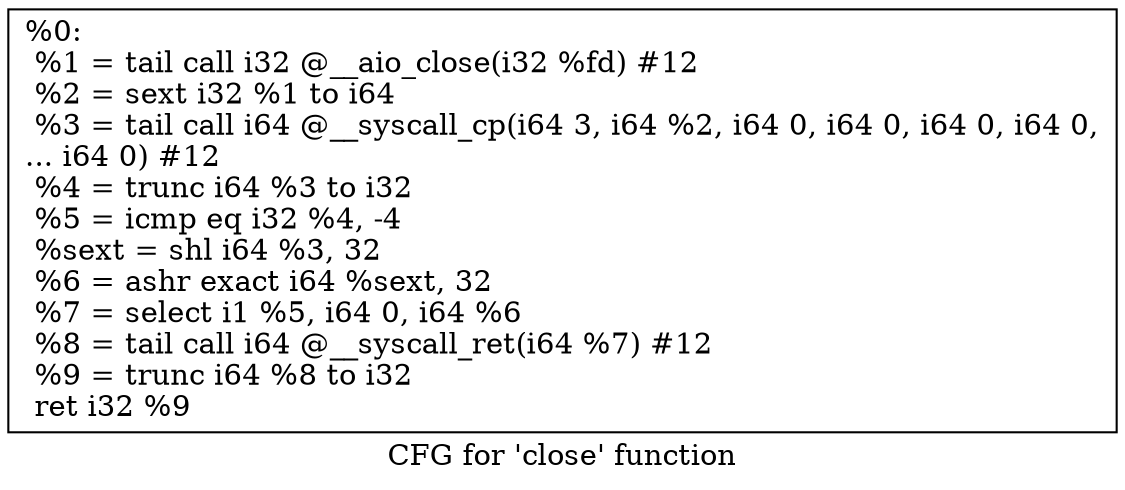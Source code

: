 digraph "CFG for 'close' function" {
	label="CFG for 'close' function";

	Node0x97c2b0 [shape=record,label="{%0:\l  %1 = tail call i32 @__aio_close(i32 %fd) #12\l  %2 = sext i32 %1 to i64\l  %3 = tail call i64 @__syscall_cp(i64 3, i64 %2, i64 0, i64 0, i64 0, i64 0,\l... i64 0) #12\l  %4 = trunc i64 %3 to i32\l  %5 = icmp eq i32 %4, -4\l  %sext = shl i64 %3, 32\l  %6 = ashr exact i64 %sext, 32\l  %7 = select i1 %5, i64 0, i64 %6\l  %8 = tail call i64 @__syscall_ret(i64 %7) #12\l  %9 = trunc i64 %8 to i32\l  ret i32 %9\l}"];
}
